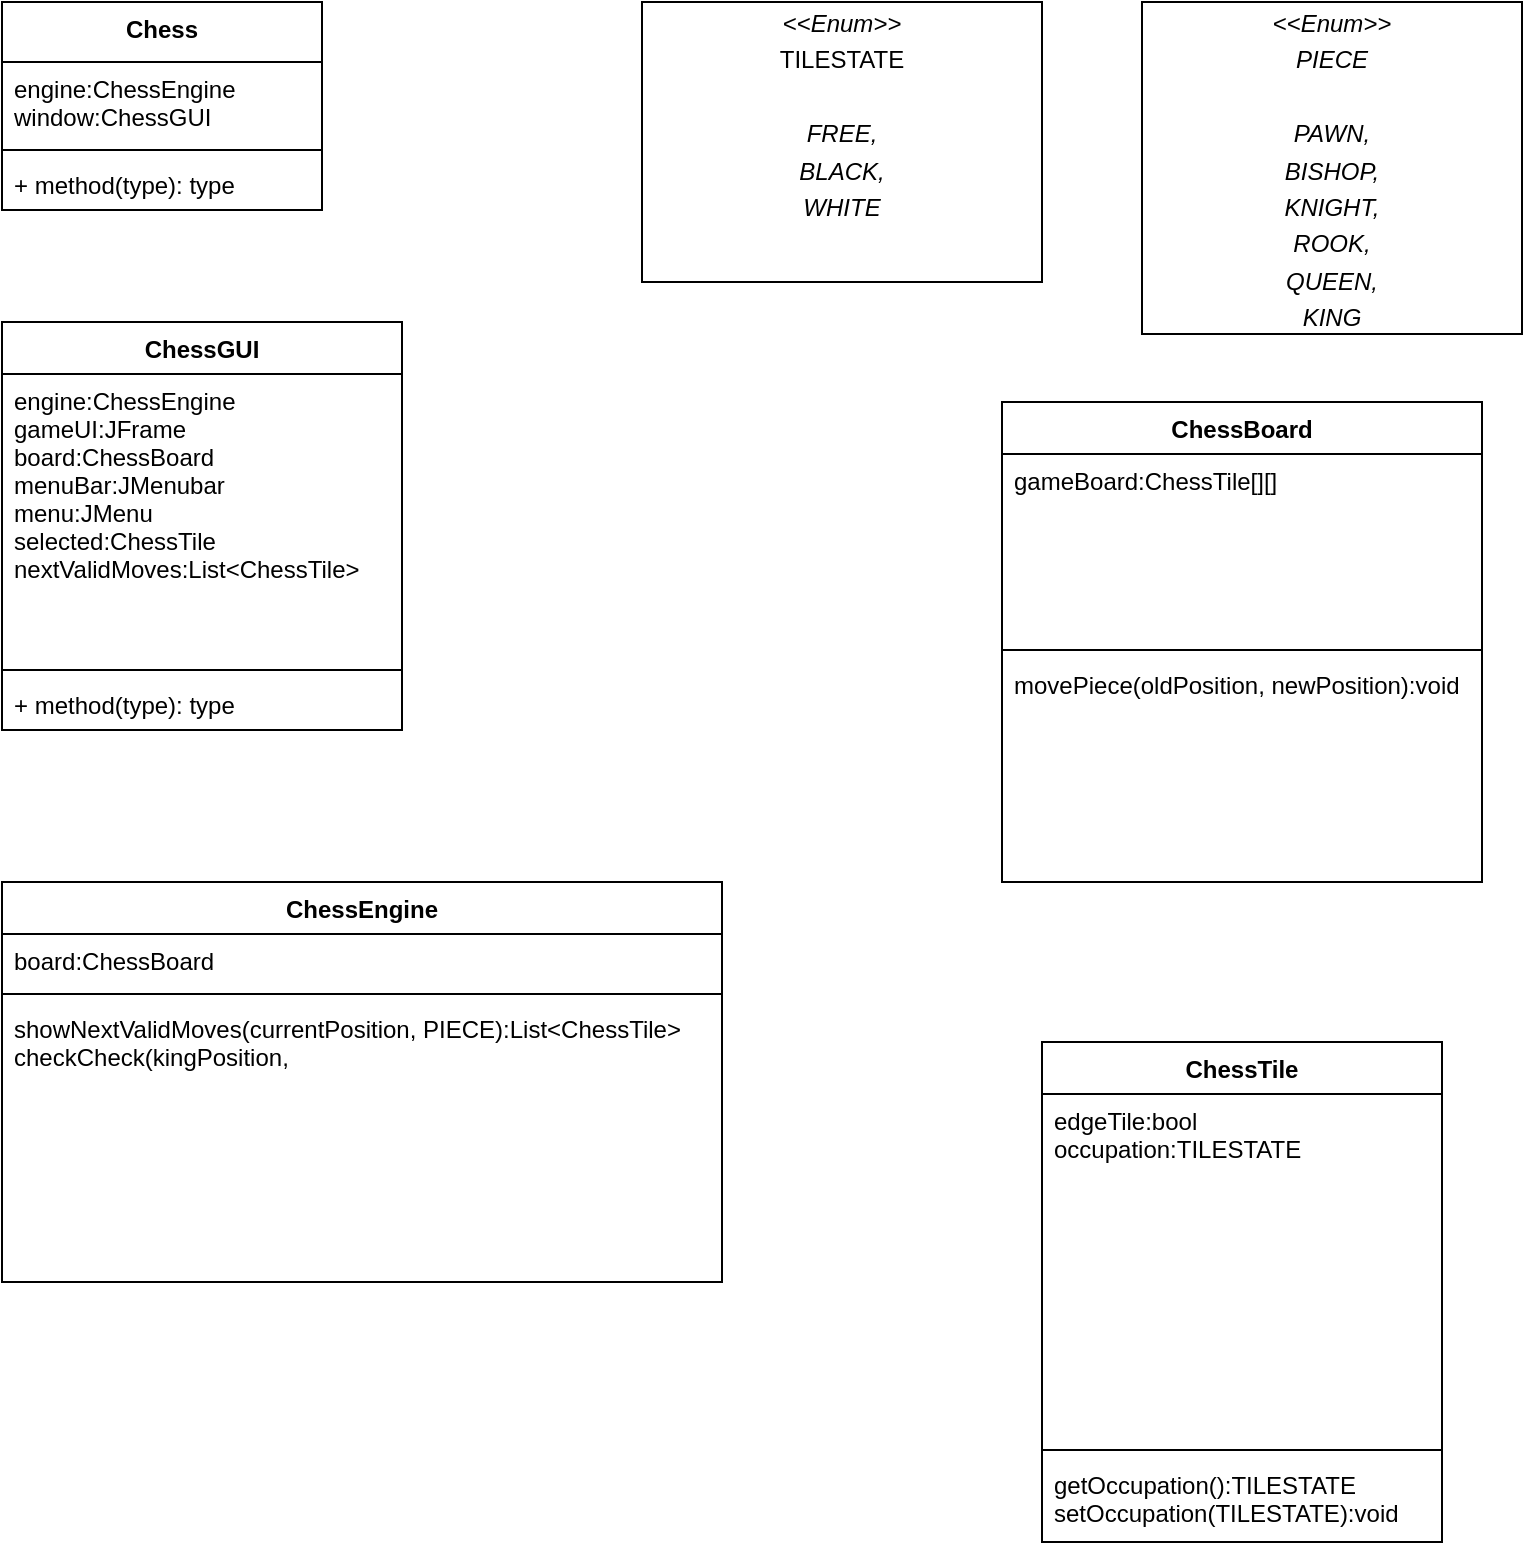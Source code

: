 <mxfile version="14.7.0" type="device"><diagram id="7MxxzwHJM8aWSUqH6DCI" name="Seite-1"><mxGraphModel dx="989" dy="785" grid="1" gridSize="10" guides="1" tooltips="1" connect="1" arrows="1" fold="1" page="1" pageScale="1" pageWidth="827" pageHeight="1169" math="0" shadow="0"><root><mxCell id="0"/><mxCell id="1" parent="0"/><mxCell id="5WoYeaTMIYlhVhKQOqjA-8" value="Chess" style="swimlane;fontStyle=1;align=center;verticalAlign=top;childLayout=stackLayout;horizontal=1;startSize=30;horizontalStack=0;resizeParent=1;resizeParentMax=0;resizeLast=0;collapsible=1;marginBottom=0;" parent="1" vertex="1"><mxGeometry x="40" y="40" width="160" height="104" as="geometry"/></mxCell><mxCell id="5WoYeaTMIYlhVhKQOqjA-9" value="engine:ChessEngine&#xA;window:ChessGUI" style="text;strokeColor=none;fillColor=none;align=left;verticalAlign=top;spacingLeft=4;spacingRight=4;overflow=hidden;rotatable=0;points=[[0,0.5],[1,0.5]];portConstraint=eastwest;" parent="5WoYeaTMIYlhVhKQOqjA-8" vertex="1"><mxGeometry y="30" width="160" height="40" as="geometry"/></mxCell><mxCell id="5WoYeaTMIYlhVhKQOqjA-10" value="" style="line;strokeWidth=1;fillColor=none;align=left;verticalAlign=middle;spacingTop=-1;spacingLeft=3;spacingRight=3;rotatable=0;labelPosition=right;points=[];portConstraint=eastwest;" parent="5WoYeaTMIYlhVhKQOqjA-8" vertex="1"><mxGeometry y="70" width="160" height="8" as="geometry"/></mxCell><mxCell id="5WoYeaTMIYlhVhKQOqjA-11" value="+ method(type): type" style="text;strokeColor=none;fillColor=none;align=left;verticalAlign=top;spacingLeft=4;spacingRight=4;overflow=hidden;rotatable=0;points=[[0,0.5],[1,0.5]];portConstraint=eastwest;" parent="5WoYeaTMIYlhVhKQOqjA-8" vertex="1"><mxGeometry y="78" width="160" height="26" as="geometry"/></mxCell><mxCell id="5WoYeaTMIYlhVhKQOqjA-12" value="ChessEngine" style="swimlane;fontStyle=1;align=center;verticalAlign=top;childLayout=stackLayout;horizontal=1;startSize=26;horizontalStack=0;resizeParent=1;resizeParentMax=0;resizeLast=0;collapsible=1;marginBottom=0;" parent="1" vertex="1"><mxGeometry x="40" y="480" width="360" height="200" as="geometry"/></mxCell><mxCell id="5WoYeaTMIYlhVhKQOqjA-13" value="board:ChessBoard" style="text;strokeColor=none;fillColor=none;align=left;verticalAlign=top;spacingLeft=4;spacingRight=4;overflow=hidden;rotatable=0;points=[[0,0.5],[1,0.5]];portConstraint=eastwest;" parent="5WoYeaTMIYlhVhKQOqjA-12" vertex="1"><mxGeometry y="26" width="360" height="26" as="geometry"/></mxCell><mxCell id="5WoYeaTMIYlhVhKQOqjA-14" value="" style="line;strokeWidth=1;fillColor=none;align=left;verticalAlign=middle;spacingTop=-1;spacingLeft=3;spacingRight=3;rotatable=0;labelPosition=right;points=[];portConstraint=eastwest;" parent="5WoYeaTMIYlhVhKQOqjA-12" vertex="1"><mxGeometry y="52" width="360" height="8" as="geometry"/></mxCell><mxCell id="5WoYeaTMIYlhVhKQOqjA-15" value="showNextValidMoves(currentPosition, PIECE):List&lt;ChessTile&gt;&#xA;checkCheck(kingPosition, &#xA;&#xA;" style="text;strokeColor=none;fillColor=none;align=left;verticalAlign=top;spacingLeft=4;spacingRight=4;overflow=hidden;rotatable=0;points=[[0,0.5],[1,0.5]];portConstraint=eastwest;" parent="5WoYeaTMIYlhVhKQOqjA-12" vertex="1"><mxGeometry y="60" width="360" height="140" as="geometry"/></mxCell><mxCell id="5WoYeaTMIYlhVhKQOqjA-16" value="ChessGUI" style="swimlane;fontStyle=1;align=center;verticalAlign=top;childLayout=stackLayout;horizontal=1;startSize=26;horizontalStack=0;resizeParent=1;resizeParentMax=0;resizeLast=0;collapsible=1;marginBottom=0;" parent="1" vertex="1"><mxGeometry x="40" y="200" width="200" height="204" as="geometry"/></mxCell><mxCell id="5WoYeaTMIYlhVhKQOqjA-17" value="engine:ChessEngine&#xA;gameUI:JFrame&#xA;board:ChessBoard&#xA;menuBar:JMenubar&#xA;menu:JMenu&#xA;selected:ChessTile&#xA;nextValidMoves:List&lt;ChessTile&gt;&#xA;&#xA;&#xA;" style="text;strokeColor=none;fillColor=none;align=left;verticalAlign=top;spacingLeft=4;spacingRight=4;overflow=hidden;rotatable=0;points=[[0,0.5],[1,0.5]];portConstraint=eastwest;" parent="5WoYeaTMIYlhVhKQOqjA-16" vertex="1"><mxGeometry y="26" width="200" height="144" as="geometry"/></mxCell><mxCell id="5WoYeaTMIYlhVhKQOqjA-18" value="" style="line;strokeWidth=1;fillColor=none;align=left;verticalAlign=middle;spacingTop=-1;spacingLeft=3;spacingRight=3;rotatable=0;labelPosition=right;points=[];portConstraint=eastwest;" parent="5WoYeaTMIYlhVhKQOqjA-16" vertex="1"><mxGeometry y="170" width="200" height="8" as="geometry"/></mxCell><mxCell id="5WoYeaTMIYlhVhKQOqjA-19" value="+ method(type): type" style="text;strokeColor=none;fillColor=none;align=left;verticalAlign=top;spacingLeft=4;spacingRight=4;overflow=hidden;rotatable=0;points=[[0,0.5],[1,0.5]];portConstraint=eastwest;" parent="5WoYeaTMIYlhVhKQOqjA-16" vertex="1"><mxGeometry y="178" width="200" height="26" as="geometry"/></mxCell><mxCell id="5WoYeaTMIYlhVhKQOqjA-20" value="ChessTile" style="swimlane;fontStyle=1;align=center;verticalAlign=top;childLayout=stackLayout;horizontal=1;startSize=26;horizontalStack=0;resizeParent=1;resizeParentMax=0;resizeLast=0;collapsible=1;marginBottom=0;" parent="1" vertex="1"><mxGeometry x="560" y="560" width="200" height="250" as="geometry"/></mxCell><mxCell id="5WoYeaTMIYlhVhKQOqjA-21" value="edgeTile:bool&#xA;occupation:TILESTATE" style="text;strokeColor=none;fillColor=none;align=left;verticalAlign=top;spacingLeft=4;spacingRight=4;overflow=hidden;rotatable=0;points=[[0,0.5],[1,0.5]];portConstraint=eastwest;" parent="5WoYeaTMIYlhVhKQOqjA-20" vertex="1"><mxGeometry y="26" width="200" height="174" as="geometry"/></mxCell><mxCell id="5WoYeaTMIYlhVhKQOqjA-22" value="" style="line;strokeWidth=1;fillColor=none;align=left;verticalAlign=middle;spacingTop=-1;spacingLeft=3;spacingRight=3;rotatable=0;labelPosition=right;points=[];portConstraint=eastwest;" parent="5WoYeaTMIYlhVhKQOqjA-20" vertex="1"><mxGeometry y="200" width="200" height="8" as="geometry"/></mxCell><mxCell id="5WoYeaTMIYlhVhKQOqjA-23" value="getOccupation():TILESTATE&#xA;setOccupation(TILESTATE):void" style="text;strokeColor=none;fillColor=none;align=left;verticalAlign=top;spacingLeft=4;spacingRight=4;overflow=hidden;rotatable=0;points=[[0,0.5],[1,0.5]];portConstraint=eastwest;" parent="5WoYeaTMIYlhVhKQOqjA-20" vertex="1"><mxGeometry y="208" width="200" height="42" as="geometry"/></mxCell><mxCell id="5WoYeaTMIYlhVhKQOqjA-25" value="&lt;p style=&quot;margin: 0px ; margin-top: 4px ; text-align: center&quot;&gt;&lt;i&gt;&amp;lt;&amp;lt;Enum&amp;gt;&amp;gt;&lt;/i&gt;&lt;/p&gt;&lt;p style=&quot;margin: 0px ; margin-top: 4px ; text-align: center&quot;&gt;TILESTATE&lt;br&gt;&lt;/p&gt;&lt;p style=&quot;margin: 0px ; margin-top: 4px ; text-align: center&quot;&gt;&lt;i&gt;&lt;br&gt;&lt;/i&gt;&lt;/p&gt;&lt;p style=&quot;margin: 0px ; margin-top: 4px ; text-align: center&quot;&gt;&lt;i&gt;FREE,&lt;/i&gt;&lt;/p&gt;&lt;p style=&quot;margin: 0px ; margin-top: 4px ; text-align: center&quot;&gt;&lt;i&gt;BLACK,&lt;/i&gt;&lt;/p&gt;&lt;p style=&quot;margin: 0px ; margin-top: 4px ; text-align: center&quot;&gt;&lt;i&gt;WHITE&lt;/i&gt;&lt;/p&gt;" style="verticalAlign=top;align=left;overflow=fill;fontSize=12;fontFamily=Helvetica;html=1;" parent="1" vertex="1"><mxGeometry x="360" y="40" width="200" height="140" as="geometry"/></mxCell><mxCell id="5WoYeaTMIYlhVhKQOqjA-26" value="&lt;p style=&quot;margin: 0px ; margin-top: 4px ; text-align: center&quot;&gt;&lt;i&gt;&amp;lt;&amp;lt;Enum&amp;gt;&amp;gt;&lt;/i&gt;&lt;/p&gt;&lt;p style=&quot;margin: 0px ; margin-top: 4px ; text-align: center&quot;&gt;&lt;i&gt;PIECE&lt;/i&gt;&lt;/p&gt;&lt;p style=&quot;margin: 0px ; margin-top: 4px ; text-align: center&quot;&gt;&lt;i&gt;&lt;br&gt;&lt;/i&gt;&lt;/p&gt;&lt;p style=&quot;margin: 0px ; margin-top: 4px ; text-align: center&quot;&gt;&lt;i&gt;PAWN,&lt;/i&gt;&lt;/p&gt;&lt;p style=&quot;margin: 0px ; margin-top: 4px ; text-align: center&quot;&gt;&lt;i&gt;BISHOP,&lt;/i&gt;&lt;/p&gt;&lt;p style=&quot;margin: 0px ; margin-top: 4px ; text-align: center&quot;&gt;&lt;i&gt;KNIGHT,&lt;/i&gt;&lt;/p&gt;&lt;p style=&quot;margin: 0px ; margin-top: 4px ; text-align: center&quot;&gt;&lt;i&gt;ROOK,&lt;/i&gt;&lt;/p&gt;&lt;p style=&quot;margin: 0px ; margin-top: 4px ; text-align: center&quot;&gt;&lt;i&gt;QUEEN,&lt;/i&gt;&lt;/p&gt;&lt;p style=&quot;margin: 0px ; margin-top: 4px ; text-align: center&quot;&gt;&lt;i&gt;KING&lt;/i&gt;&lt;/p&gt;" style="verticalAlign=top;align=left;overflow=fill;fontSize=12;fontFamily=Helvetica;html=1;" parent="1" vertex="1"><mxGeometry x="610" y="40" width="190" height="166" as="geometry"/></mxCell><mxCell id="GpsUCiJZ8a6Xi9wLaE2B-5" value="ChessBoard" style="swimlane;fontStyle=1;align=center;verticalAlign=top;childLayout=stackLayout;horizontal=1;startSize=26;horizontalStack=0;resizeParent=1;resizeParentMax=0;resizeLast=0;collapsible=1;marginBottom=0;" vertex="1" parent="1"><mxGeometry x="540" y="240" width="240" height="240" as="geometry"/></mxCell><mxCell id="GpsUCiJZ8a6Xi9wLaE2B-6" value="gameBoard:ChessTile[][]" style="text;strokeColor=none;fillColor=none;align=left;verticalAlign=top;spacingLeft=4;spacingRight=4;overflow=hidden;rotatable=0;points=[[0,0.5],[1,0.5]];portConstraint=eastwest;" vertex="1" parent="GpsUCiJZ8a6Xi9wLaE2B-5"><mxGeometry y="26" width="240" height="94" as="geometry"/></mxCell><mxCell id="GpsUCiJZ8a6Xi9wLaE2B-7" value="" style="line;strokeWidth=1;fillColor=none;align=left;verticalAlign=middle;spacingTop=-1;spacingLeft=3;spacingRight=3;rotatable=0;labelPosition=right;points=[];portConstraint=eastwest;" vertex="1" parent="GpsUCiJZ8a6Xi9wLaE2B-5"><mxGeometry y="120" width="240" height="8" as="geometry"/></mxCell><mxCell id="GpsUCiJZ8a6Xi9wLaE2B-8" value="movePiece(oldPosition, newPosition):void" style="text;strokeColor=none;fillColor=none;align=left;verticalAlign=top;spacingLeft=4;spacingRight=4;overflow=hidden;rotatable=0;points=[[0,0.5],[1,0.5]];portConstraint=eastwest;" vertex="1" parent="GpsUCiJZ8a6Xi9wLaE2B-5"><mxGeometry y="128" width="240" height="112" as="geometry"/></mxCell></root></mxGraphModel></diagram></mxfile>